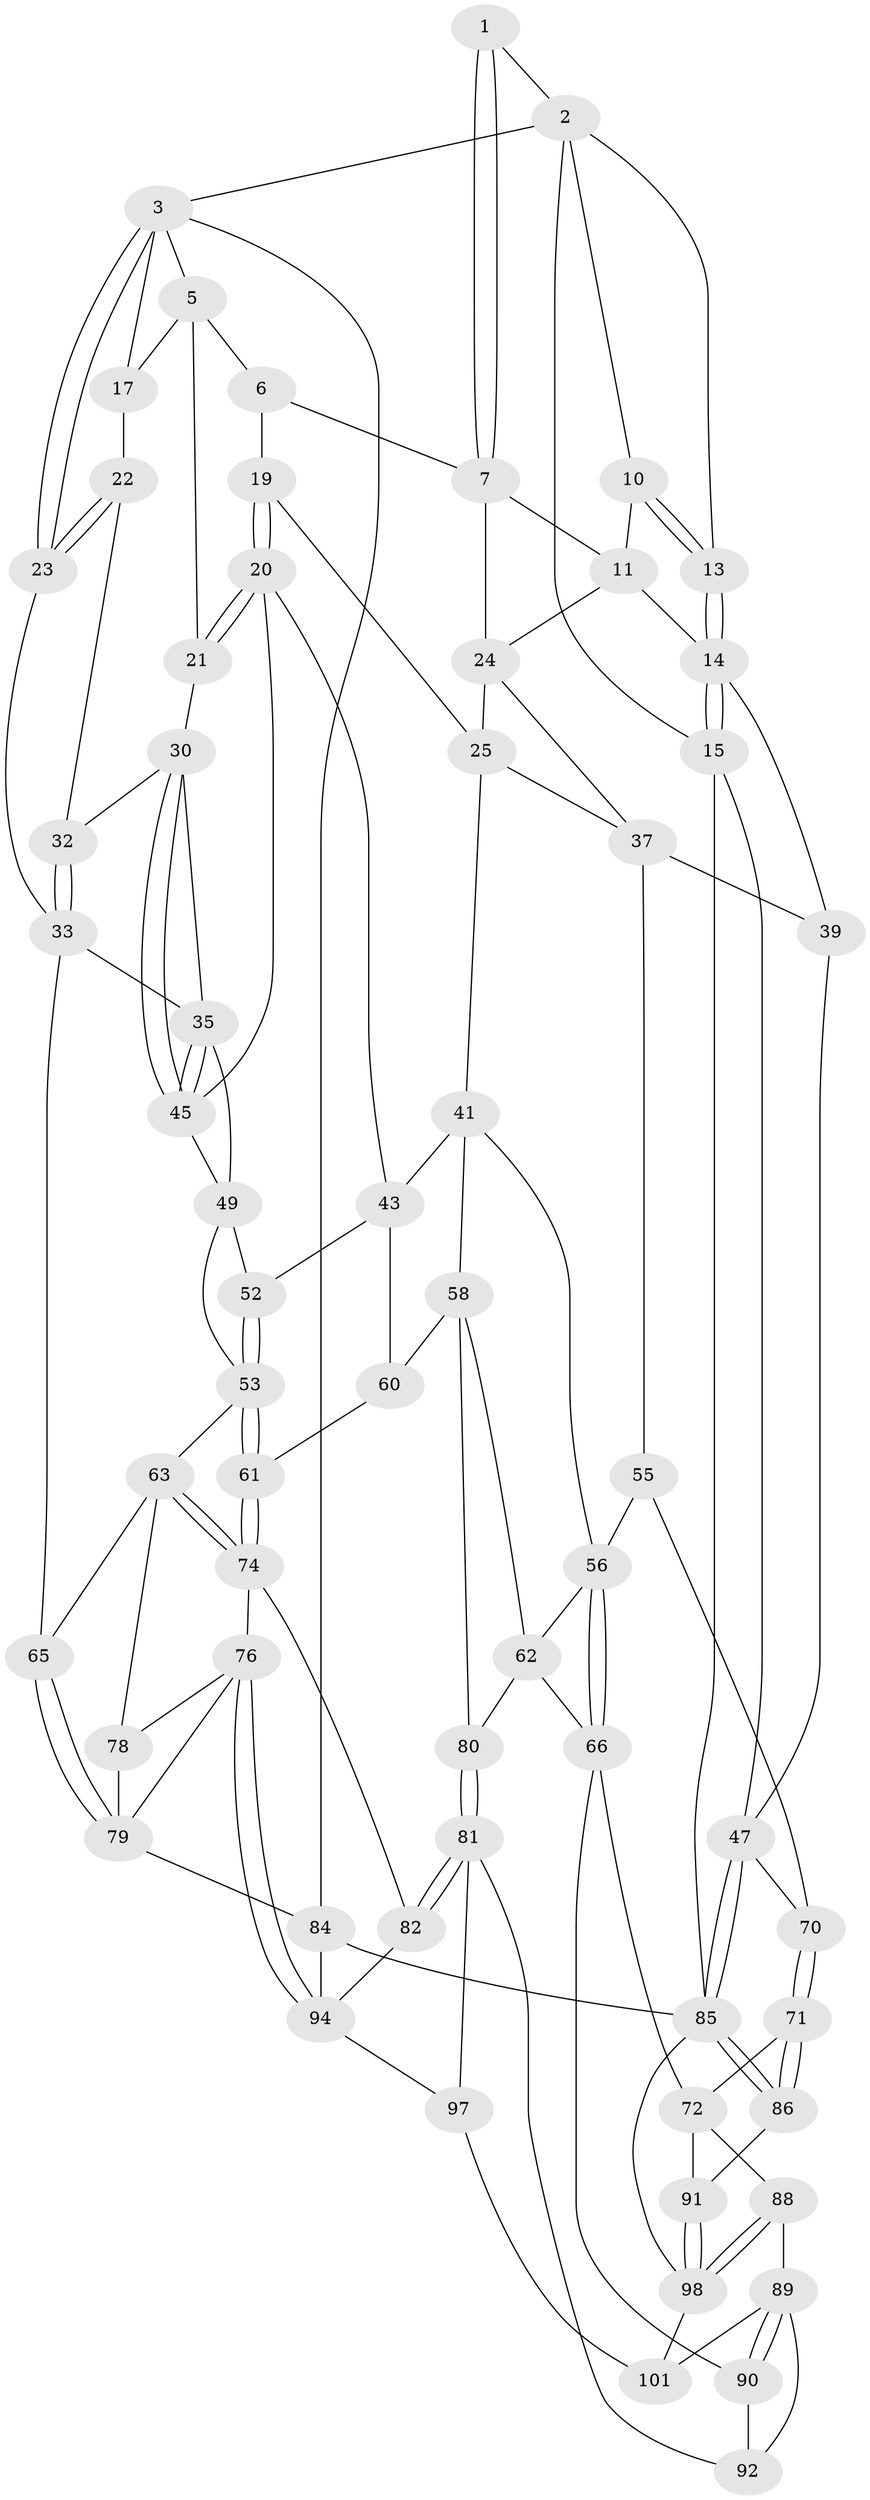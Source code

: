// Generated by graph-tools (version 1.1) at 2025/52/02/27/25 19:52:41]
// undirected, 63 vertices, 140 edges
graph export_dot {
graph [start="1"]
  node [color=gray90,style=filled];
  1 [pos="+0.7610642031188446+0"];
  2 [pos="+0.7851646943526749+0",super="+9"];
  3 [pos="+0+0",super="+4"];
  5 [pos="+0.24046687059948255+0",super="+16"];
  6 [pos="+0.5784379713178286+0",super="+8"];
  7 [pos="+0.6743178169989528+0.060985787260543864",super="+12"];
  10 [pos="+0.8570744657455359+0.07760610450754811"];
  11 [pos="+0.8270318907689412+0.16079973088564542",super="+28"];
  13 [pos="+1+0.1484034929223359"];
  14 [pos="+1+0.18899053806542088",super="+27"];
  15 [pos="+1+0.18696142345317365"];
  17 [pos="+0.15808258712101284+0.1353279902963395",super="+18"];
  19 [pos="+0.48364638909458124+0.22147548380064508"];
  20 [pos="+0.4203754909640049+0.23570583450929672",super="+44"];
  21 [pos="+0.36585054713680637+0.20535878772914873"];
  22 [pos="+0+0.24510965332658552",super="+26"];
  23 [pos="+0+0.2774439116825525"];
  24 [pos="+0.6639478362419658+0.22081445355545648",super="+29"];
  25 [pos="+0.5170091385988379+0.229723070615858",super="+38"];
  30 [pos="+0.25861633477444695+0.30586687221349407",super="+31"];
  32 [pos="+0.11104960300279651+0.2919243090960646"];
  33 [pos="+0.0036877028567715384+0.4503463250968408",super="+34"];
  35 [pos="+0.15520320444063246+0.4088726984747564",super="+36"];
  37 [pos="+0.7204007406718937+0.39471920092753265",super="+40"];
  39 [pos="+0.9212313768150024+0.4817358846421162"];
  41 [pos="+0.5966879323538146+0.4853584639150654",super="+42"];
  43 [pos="+0.43794065742793337+0.42699543252318084",super="+51"];
  45 [pos="+0.23446063871559378+0.3671381125336003",super="+46"];
  47 [pos="+1+0.6216765371020148",super="+48"];
  49 [pos="+0.25675029704100616+0.42877816535239344",super="+50"];
  52 [pos="+0.2797784520689001+0.4736953366377091"];
  53 [pos="+0.2082099133825209+0.5480960196901574",super="+54"];
  55 [pos="+0.7626305585932183+0.5567478522725325",super="+69"];
  56 [pos="+0.692302523959508+0.5567761975520115",super="+57"];
  58 [pos="+0.48262809538745016+0.5642249909400683",super="+59"];
  60 [pos="+0.33040533706424+0.6203131778419902"];
  61 [pos="+0.3236874042609653+0.621423137397494"];
  62 [pos="+0.5776185123292842+0.6513992093510663",super="+68"];
  63 [pos="+0.14202869945016158+0.6406804405450464",super="+64"];
  65 [pos="+0+0.5171213818541911"];
  66 [pos="+0.6674783368948554+0.7327075615699129",super="+67"];
  70 [pos="+0.7359271839525547+0.7132164285676402",super="+73"];
  71 [pos="+0.7283111613327595+0.7260775443613668"];
  72 [pos="+0.6838498617959107+0.7359290532421743",super="+87"];
  74 [pos="+0.22847017985394644+0.7238855051026157",super="+75"];
  76 [pos="+0.12185097897925073+0.7996411308889401",super="+77"];
  78 [pos="+0.0995995450113627+0.6902972218506828"];
  79 [pos="+0+0.5931717461074056",super="+83"];
  80 [pos="+0.4128287848165458+0.680205772081097"];
  81 [pos="+0.3460653255962617+0.863677633542262",super="+93"];
  82 [pos="+0.28332801095101096+0.8025343437235326"];
  84 [pos="+0+1"];
  85 [pos="+1+0.6439128218162913",super="+99"];
  86 [pos="+0.8568531676894237+0.795017015875711"];
  88 [pos="+0.7060223802821003+0.8850591702729478"];
  89 [pos="+0.6178556493886609+0.9341507801570093",super="+96"];
  90 [pos="+0.5678706955978925+0.7743931962025699"];
  91 [pos="+0.842899500131903+0.8582641303503389"];
  92 [pos="+0.48134027140720215+0.8508225077307559"];
  94 [pos="+0.15842829157833724+0.8652684579671417",super="+95"];
  97 [pos="+0.28815731020668767+1"];
  98 [pos="+0.8508434125458763+1",super="+100"];
  101 [pos="+0.5851613993392244+1"];
  1 -- 2;
  1 -- 7;
  1 -- 7;
  2 -- 3;
  2 -- 15;
  2 -- 10;
  2 -- 13;
  3 -- 23;
  3 -- 23;
  3 -- 84;
  3 -- 5;
  3 -- 17;
  5 -- 6;
  5 -- 17;
  5 -- 21;
  6 -- 19;
  6 -- 7;
  7 -- 24;
  7 -- 11;
  10 -- 11;
  10 -- 13;
  10 -- 13;
  11 -- 24;
  11 -- 14;
  13 -- 14;
  13 -- 14;
  14 -- 15;
  14 -- 15;
  14 -- 39;
  15 -- 47;
  15 -- 85;
  17 -- 22 [weight=2];
  19 -- 20;
  19 -- 20;
  19 -- 25;
  20 -- 21;
  20 -- 21;
  20 -- 43;
  20 -- 45;
  21 -- 30;
  22 -- 23;
  22 -- 23;
  22 -- 32;
  23 -- 33;
  24 -- 25;
  24 -- 37;
  25 -- 37;
  25 -- 41;
  30 -- 45;
  30 -- 45;
  30 -- 32;
  30 -- 35;
  32 -- 33;
  32 -- 33;
  33 -- 65;
  33 -- 35;
  35 -- 45;
  35 -- 45;
  35 -- 49;
  37 -- 55;
  37 -- 39;
  39 -- 47;
  41 -- 56;
  41 -- 58;
  41 -- 43;
  43 -- 52;
  43 -- 60;
  45 -- 49;
  47 -- 85;
  47 -- 85;
  47 -- 70;
  49 -- 52;
  49 -- 53;
  52 -- 53;
  52 -- 53;
  53 -- 61;
  53 -- 61;
  53 -- 63;
  55 -- 56;
  55 -- 70 [weight=2];
  56 -- 66;
  56 -- 66;
  56 -- 62;
  58 -- 62;
  58 -- 80;
  58 -- 60;
  60 -- 61;
  61 -- 74;
  61 -- 74;
  62 -- 80;
  62 -- 66;
  63 -- 74;
  63 -- 74;
  63 -- 65;
  63 -- 78;
  65 -- 79;
  65 -- 79;
  66 -- 72;
  66 -- 90;
  70 -- 71;
  70 -- 71;
  71 -- 72;
  71 -- 86;
  71 -- 86;
  72 -- 91;
  72 -- 88;
  74 -- 76;
  74 -- 82;
  76 -- 94;
  76 -- 94;
  76 -- 78;
  76 -- 79;
  78 -- 79;
  79 -- 84;
  80 -- 81;
  80 -- 81;
  81 -- 82;
  81 -- 82;
  81 -- 92;
  81 -- 97;
  82 -- 94;
  84 -- 94;
  84 -- 85;
  85 -- 86;
  85 -- 86;
  85 -- 98;
  86 -- 91;
  88 -- 89;
  88 -- 98;
  88 -- 98;
  89 -- 90;
  89 -- 90;
  89 -- 92;
  89 -- 101;
  90 -- 92;
  91 -- 98;
  91 -- 98;
  94 -- 97;
  97 -- 101;
  98 -- 101;
}
